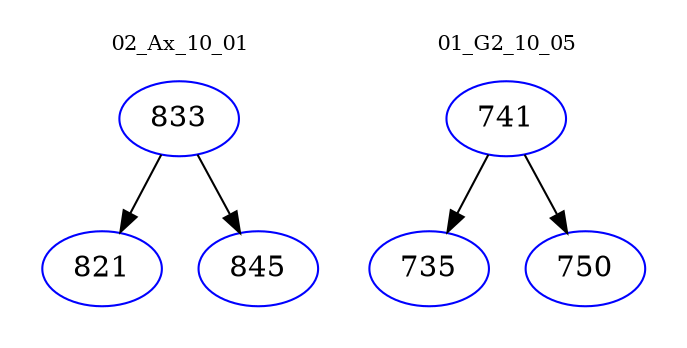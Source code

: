 digraph{
subgraph cluster_0 {
color = white
label = "02_Ax_10_01";
fontsize=10;
T0_833 [label="833", color="blue"]
T0_833 -> T0_821 [color="black"]
T0_821 [label="821", color="blue"]
T0_833 -> T0_845 [color="black"]
T0_845 [label="845", color="blue"]
}
subgraph cluster_1 {
color = white
label = "01_G2_10_05";
fontsize=10;
T1_741 [label="741", color="blue"]
T1_741 -> T1_735 [color="black"]
T1_735 [label="735", color="blue"]
T1_741 -> T1_750 [color="black"]
T1_750 [label="750", color="blue"]
}
}
